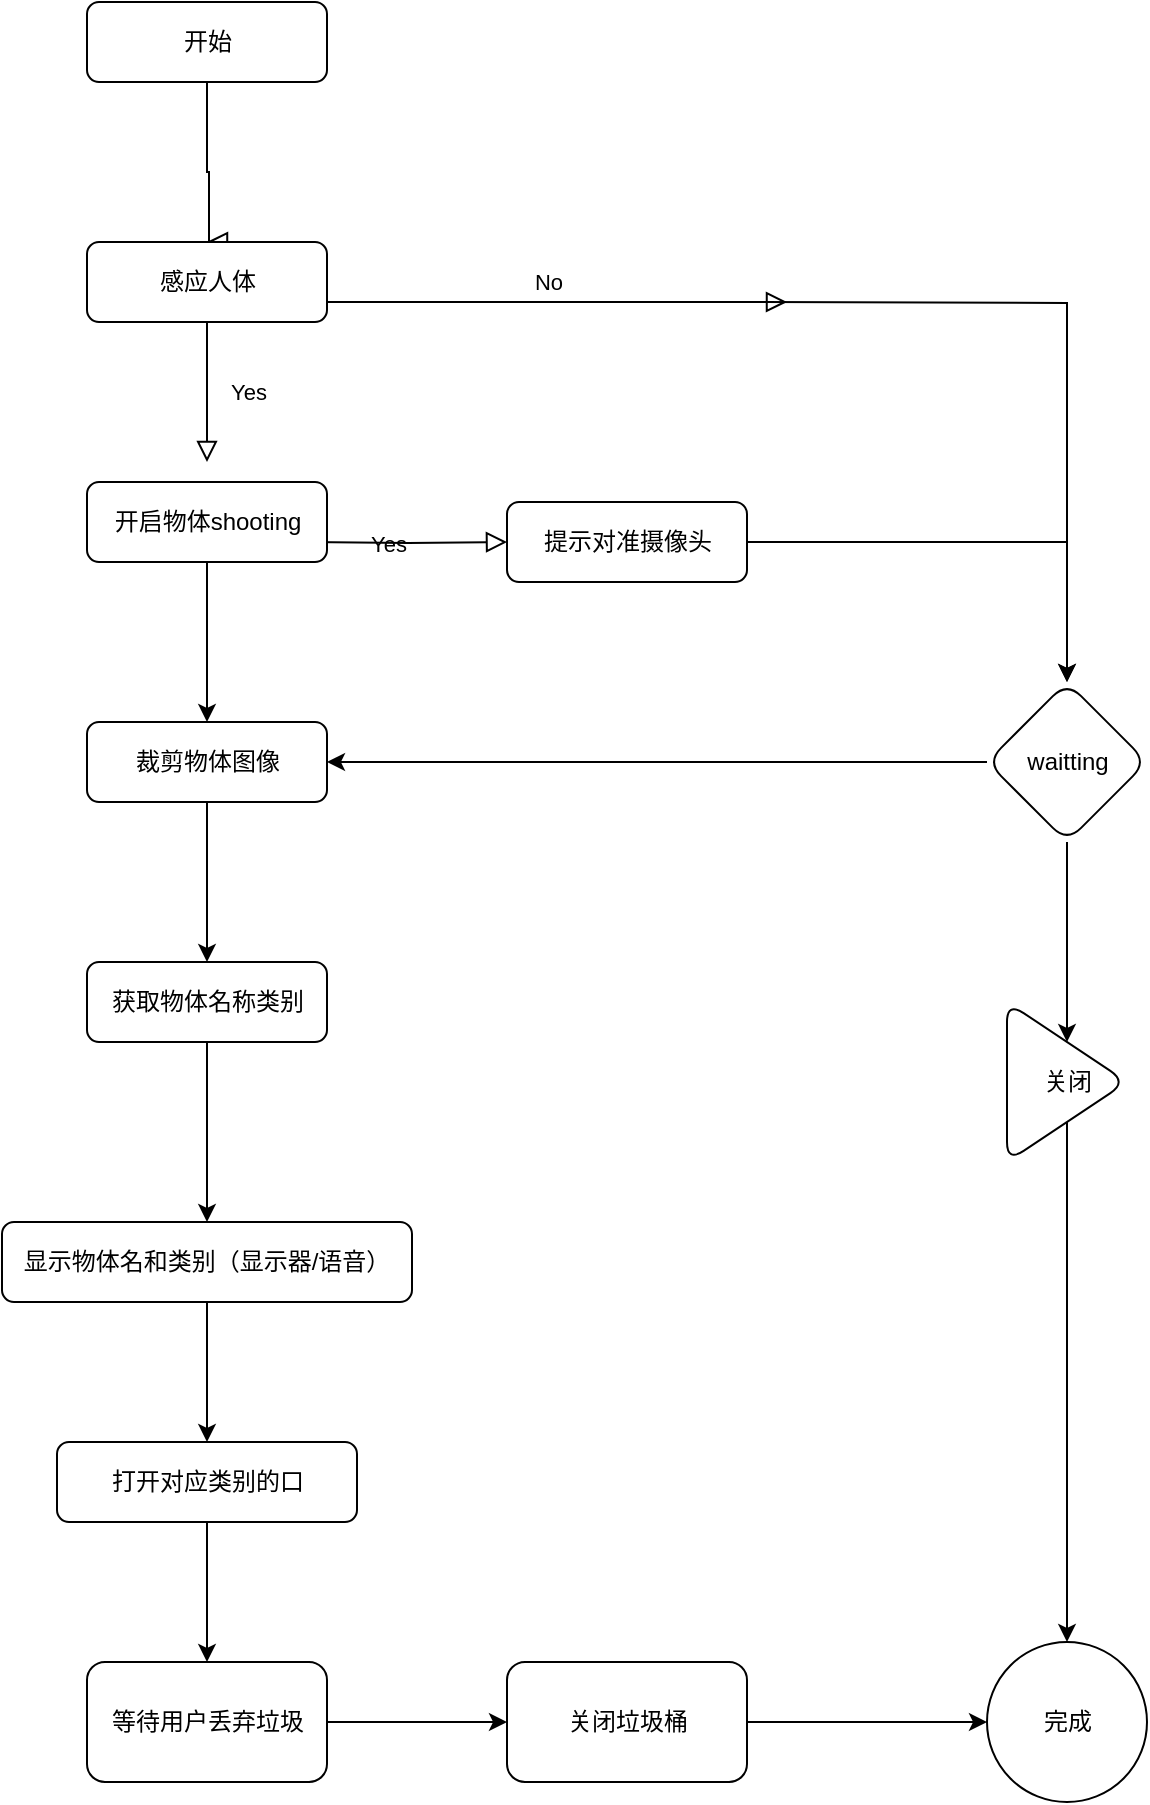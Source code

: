 <mxfile version="24.7.17">
  <diagram id="C5RBs43oDa-KdzZeNtuy" name="Page-1">
    <mxGraphModel dx="1434" dy="738" grid="1" gridSize="10" guides="1" tooltips="1" connect="1" arrows="1" fold="1" page="1" pageScale="1" pageWidth="827" pageHeight="1169" math="0" shadow="0">
      <root>
        <mxCell id="WIyWlLk6GJQsqaUBKTNV-0" />
        <mxCell id="WIyWlLk6GJQsqaUBKTNV-1" parent="WIyWlLk6GJQsqaUBKTNV-0" />
        <mxCell id="WIyWlLk6GJQsqaUBKTNV-2" value="" style="rounded=0;html=1;jettySize=auto;orthogonalLoop=1;fontSize=11;endArrow=block;endFill=0;endSize=8;strokeWidth=1;shadow=0;labelBackgroundColor=none;edgeStyle=orthogonalEdgeStyle;entryX=0.5;entryY=0;entryDx=0;entryDy=0;" parent="WIyWlLk6GJQsqaUBKTNV-1" source="WIyWlLk6GJQsqaUBKTNV-3" target="Rno_ZF1OjCvpkaQ3mlHE-1" edge="1">
          <mxGeometry relative="1" as="geometry">
            <mxPoint x="102.5" y="245" as="targetPoint" />
            <Array as="points">
              <mxPoint x="102.5" y="220" />
              <mxPoint x="103.5" y="220" />
            </Array>
          </mxGeometry>
        </mxCell>
        <mxCell id="WIyWlLk6GJQsqaUBKTNV-3" value="开始" style="rounded=1;whiteSpace=wrap;html=1;fontSize=12;glass=0;strokeWidth=1;shadow=0;" parent="WIyWlLk6GJQsqaUBKTNV-1" vertex="1">
          <mxGeometry x="42.5" y="135" width="120" height="40" as="geometry" />
        </mxCell>
        <mxCell id="WIyWlLk6GJQsqaUBKTNV-4" value="Yes" style="rounded=0;html=1;jettySize=auto;orthogonalLoop=1;fontSize=11;endArrow=block;endFill=0;endSize=8;strokeWidth=1;shadow=0;labelBackgroundColor=none;edgeStyle=orthogonalEdgeStyle;exitX=0.5;exitY=1;exitDx=0;exitDy=0;" parent="WIyWlLk6GJQsqaUBKTNV-1" source="Rno_ZF1OjCvpkaQ3mlHE-1" edge="1">
          <mxGeometry y="20" relative="1" as="geometry">
            <mxPoint as="offset" />
            <mxPoint x="102.5" y="325" as="sourcePoint" />
            <mxPoint x="102.5" y="365" as="targetPoint" />
          </mxGeometry>
        </mxCell>
        <mxCell id="WIyWlLk6GJQsqaUBKTNV-5" value="No" style="edgeStyle=orthogonalEdgeStyle;rounded=0;html=1;jettySize=auto;orthogonalLoop=1;fontSize=11;endArrow=block;endFill=0;endSize=8;strokeWidth=1;shadow=0;labelBackgroundColor=none;" parent="WIyWlLk6GJQsqaUBKTNV-1" edge="1">
          <mxGeometry y="10" relative="1" as="geometry">
            <mxPoint as="offset" />
            <mxPoint x="152.5" y="285" as="sourcePoint" />
            <mxPoint x="392.5" y="285" as="targetPoint" />
          </mxGeometry>
        </mxCell>
        <mxCell id="Rno_ZF1OjCvpkaQ3mlHE-25" style="edgeStyle=orthogonalEdgeStyle;rounded=0;orthogonalLoop=1;jettySize=auto;html=1;" edge="1" parent="WIyWlLk6GJQsqaUBKTNV-1" target="Rno_ZF1OjCvpkaQ3mlHE-21">
          <mxGeometry relative="1" as="geometry">
            <mxPoint x="372.5" y="285" as="sourcePoint" />
          </mxGeometry>
        </mxCell>
        <mxCell id="WIyWlLk6GJQsqaUBKTNV-9" value="Yes" style="edgeStyle=orthogonalEdgeStyle;rounded=0;html=1;jettySize=auto;orthogonalLoop=1;fontSize=11;endArrow=block;endFill=0;endSize=8;strokeWidth=1;shadow=0;labelBackgroundColor=none;" parent="WIyWlLk6GJQsqaUBKTNV-1" target="WIyWlLk6GJQsqaUBKTNV-12" edge="1">
          <mxGeometry y="10" relative="1" as="geometry">
            <mxPoint as="offset" />
            <mxPoint x="152.5" y="405" as="sourcePoint" />
          </mxGeometry>
        </mxCell>
        <mxCell id="Rno_ZF1OjCvpkaQ3mlHE-4" value="" style="edgeStyle=orthogonalEdgeStyle;rounded=0;orthogonalLoop=1;jettySize=auto;html=1;" edge="1" parent="WIyWlLk6GJQsqaUBKTNV-1" source="WIyWlLk6GJQsqaUBKTNV-11" target="Rno_ZF1OjCvpkaQ3mlHE-3">
          <mxGeometry relative="1" as="geometry" />
        </mxCell>
        <mxCell id="WIyWlLk6GJQsqaUBKTNV-11" value="开启物体shooting" style="rounded=1;whiteSpace=wrap;html=1;fontSize=12;glass=0;strokeWidth=1;shadow=0;" parent="WIyWlLk6GJQsqaUBKTNV-1" vertex="1">
          <mxGeometry x="42.5" y="375" width="120" height="40" as="geometry" />
        </mxCell>
        <mxCell id="Rno_ZF1OjCvpkaQ3mlHE-22" value="" style="edgeStyle=orthogonalEdgeStyle;rounded=0;orthogonalLoop=1;jettySize=auto;html=1;" edge="1" parent="WIyWlLk6GJQsqaUBKTNV-1" source="WIyWlLk6GJQsqaUBKTNV-12" target="Rno_ZF1OjCvpkaQ3mlHE-21">
          <mxGeometry relative="1" as="geometry" />
        </mxCell>
        <mxCell id="WIyWlLk6GJQsqaUBKTNV-12" value="提示对准摄像头" style="rounded=1;whiteSpace=wrap;html=1;fontSize=12;glass=0;strokeWidth=1;shadow=0;" parent="WIyWlLk6GJQsqaUBKTNV-1" vertex="1">
          <mxGeometry x="252.5" y="385" width="120" height="40" as="geometry" />
        </mxCell>
        <mxCell id="Rno_ZF1OjCvpkaQ3mlHE-1" value="感应人体" style="rounded=1;whiteSpace=wrap;html=1;fontSize=12;glass=0;strokeWidth=1;shadow=0;" vertex="1" parent="WIyWlLk6GJQsqaUBKTNV-1">
          <mxGeometry x="42.5" y="255" width="120" height="40" as="geometry" />
        </mxCell>
        <mxCell id="Rno_ZF1OjCvpkaQ3mlHE-6" value="" style="edgeStyle=orthogonalEdgeStyle;rounded=0;orthogonalLoop=1;jettySize=auto;html=1;" edge="1" parent="WIyWlLk6GJQsqaUBKTNV-1" source="Rno_ZF1OjCvpkaQ3mlHE-3" target="Rno_ZF1OjCvpkaQ3mlHE-5">
          <mxGeometry relative="1" as="geometry" />
        </mxCell>
        <mxCell id="Rno_ZF1OjCvpkaQ3mlHE-3" value="裁剪物体图像" style="rounded=1;whiteSpace=wrap;html=1;fontSize=12;glass=0;strokeWidth=1;shadow=0;" vertex="1" parent="WIyWlLk6GJQsqaUBKTNV-1">
          <mxGeometry x="42.5" y="495" width="120" height="40" as="geometry" />
        </mxCell>
        <mxCell id="Rno_ZF1OjCvpkaQ3mlHE-8" value="" style="edgeStyle=orthogonalEdgeStyle;rounded=0;orthogonalLoop=1;jettySize=auto;html=1;" edge="1" parent="WIyWlLk6GJQsqaUBKTNV-1" source="Rno_ZF1OjCvpkaQ3mlHE-5" target="Rno_ZF1OjCvpkaQ3mlHE-7">
          <mxGeometry relative="1" as="geometry" />
        </mxCell>
        <mxCell id="Rno_ZF1OjCvpkaQ3mlHE-5" value="获取物体名称类别" style="rounded=1;whiteSpace=wrap;html=1;fontSize=12;glass=0;strokeWidth=1;shadow=0;" vertex="1" parent="WIyWlLk6GJQsqaUBKTNV-1">
          <mxGeometry x="42.5" y="615" width="120" height="40" as="geometry" />
        </mxCell>
        <mxCell id="Rno_ZF1OjCvpkaQ3mlHE-10" value="" style="edgeStyle=orthogonalEdgeStyle;rounded=0;orthogonalLoop=1;jettySize=auto;html=1;" edge="1" parent="WIyWlLk6GJQsqaUBKTNV-1" source="Rno_ZF1OjCvpkaQ3mlHE-7" target="Rno_ZF1OjCvpkaQ3mlHE-9">
          <mxGeometry relative="1" as="geometry" />
        </mxCell>
        <mxCell id="Rno_ZF1OjCvpkaQ3mlHE-7" value="显示物体名和类别（显示器/语音）" style="rounded=1;whiteSpace=wrap;html=1;fontSize=12;glass=0;strokeWidth=1;shadow=0;" vertex="1" parent="WIyWlLk6GJQsqaUBKTNV-1">
          <mxGeometry y="745" width="205" height="40" as="geometry" />
        </mxCell>
        <mxCell id="Rno_ZF1OjCvpkaQ3mlHE-12" value="" style="edgeStyle=orthogonalEdgeStyle;rounded=0;orthogonalLoop=1;jettySize=auto;html=1;" edge="1" parent="WIyWlLk6GJQsqaUBKTNV-1" source="Rno_ZF1OjCvpkaQ3mlHE-9" target="Rno_ZF1OjCvpkaQ3mlHE-11">
          <mxGeometry relative="1" as="geometry" />
        </mxCell>
        <mxCell id="Rno_ZF1OjCvpkaQ3mlHE-9" value="打开对应类别的口" style="rounded=1;whiteSpace=wrap;html=1;fontSize=12;glass=0;strokeWidth=1;shadow=0;" vertex="1" parent="WIyWlLk6GJQsqaUBKTNV-1">
          <mxGeometry x="27.5" y="855" width="150" height="40" as="geometry" />
        </mxCell>
        <mxCell id="Rno_ZF1OjCvpkaQ3mlHE-14" value="" style="edgeStyle=orthogonalEdgeStyle;rounded=0;orthogonalLoop=1;jettySize=auto;html=1;" edge="1" parent="WIyWlLk6GJQsqaUBKTNV-1" source="Rno_ZF1OjCvpkaQ3mlHE-11" target="Rno_ZF1OjCvpkaQ3mlHE-13">
          <mxGeometry relative="1" as="geometry" />
        </mxCell>
        <mxCell id="Rno_ZF1OjCvpkaQ3mlHE-11" value="等待用户丢弃垃圾" style="whiteSpace=wrap;html=1;rounded=1;glass=0;strokeWidth=1;shadow=0;" vertex="1" parent="WIyWlLk6GJQsqaUBKTNV-1">
          <mxGeometry x="42.5" y="965" width="120" height="60" as="geometry" />
        </mxCell>
        <mxCell id="Rno_ZF1OjCvpkaQ3mlHE-27" value="" style="edgeStyle=orthogonalEdgeStyle;rounded=0;orthogonalLoop=1;jettySize=auto;html=1;" edge="1" parent="WIyWlLk6GJQsqaUBKTNV-1" source="Rno_ZF1OjCvpkaQ3mlHE-13" target="Rno_ZF1OjCvpkaQ3mlHE-26">
          <mxGeometry relative="1" as="geometry" />
        </mxCell>
        <mxCell id="Rno_ZF1OjCvpkaQ3mlHE-13" value="关闭垃圾桶" style="whiteSpace=wrap;html=1;rounded=1;glass=0;strokeWidth=1;shadow=0;" vertex="1" parent="WIyWlLk6GJQsqaUBKTNV-1">
          <mxGeometry x="252.5" y="965" width="120" height="60" as="geometry" />
        </mxCell>
        <mxCell id="Rno_ZF1OjCvpkaQ3mlHE-24" style="edgeStyle=orthogonalEdgeStyle;rounded=0;orthogonalLoop=1;jettySize=auto;html=1;entryX=1;entryY=0.5;entryDx=0;entryDy=0;" edge="1" parent="WIyWlLk6GJQsqaUBKTNV-1" source="Rno_ZF1OjCvpkaQ3mlHE-21" target="Rno_ZF1OjCvpkaQ3mlHE-3">
          <mxGeometry relative="1" as="geometry" />
        </mxCell>
        <mxCell id="Rno_ZF1OjCvpkaQ3mlHE-29" value="" style="edgeStyle=orthogonalEdgeStyle;rounded=0;orthogonalLoop=1;jettySize=auto;html=1;" edge="1" parent="WIyWlLk6GJQsqaUBKTNV-1" source="Rno_ZF1OjCvpkaQ3mlHE-21" target="Rno_ZF1OjCvpkaQ3mlHE-28">
          <mxGeometry relative="1" as="geometry" />
        </mxCell>
        <mxCell id="Rno_ZF1OjCvpkaQ3mlHE-21" value="waitting" style="rhombus;whiteSpace=wrap;html=1;rounded=1;glass=0;strokeWidth=1;shadow=0;" vertex="1" parent="WIyWlLk6GJQsqaUBKTNV-1">
          <mxGeometry x="492.5" y="475" width="80" height="80" as="geometry" />
        </mxCell>
        <mxCell id="Rno_ZF1OjCvpkaQ3mlHE-26" value="完成" style="ellipse;whiteSpace=wrap;html=1;rounded=1;glass=0;strokeWidth=1;shadow=0;" vertex="1" parent="WIyWlLk6GJQsqaUBKTNV-1">
          <mxGeometry x="492.5" y="955" width="80" height="80" as="geometry" />
        </mxCell>
        <mxCell id="Rno_ZF1OjCvpkaQ3mlHE-30" style="edgeStyle=orthogonalEdgeStyle;rounded=0;orthogonalLoop=1;jettySize=auto;html=1;exitX=0.5;exitY=1;exitDx=0;exitDy=0;entryX=0.5;entryY=0;entryDx=0;entryDy=0;" edge="1" parent="WIyWlLk6GJQsqaUBKTNV-1" source="Rno_ZF1OjCvpkaQ3mlHE-28" target="Rno_ZF1OjCvpkaQ3mlHE-26">
          <mxGeometry relative="1" as="geometry" />
        </mxCell>
        <mxCell id="Rno_ZF1OjCvpkaQ3mlHE-28" value="关闭" style="triangle;whiteSpace=wrap;html=1;rounded=1;glass=0;strokeWidth=1;shadow=0;" vertex="1" parent="WIyWlLk6GJQsqaUBKTNV-1">
          <mxGeometry x="502.5" y="635" width="60" height="80" as="geometry" />
        </mxCell>
      </root>
    </mxGraphModel>
  </diagram>
</mxfile>
